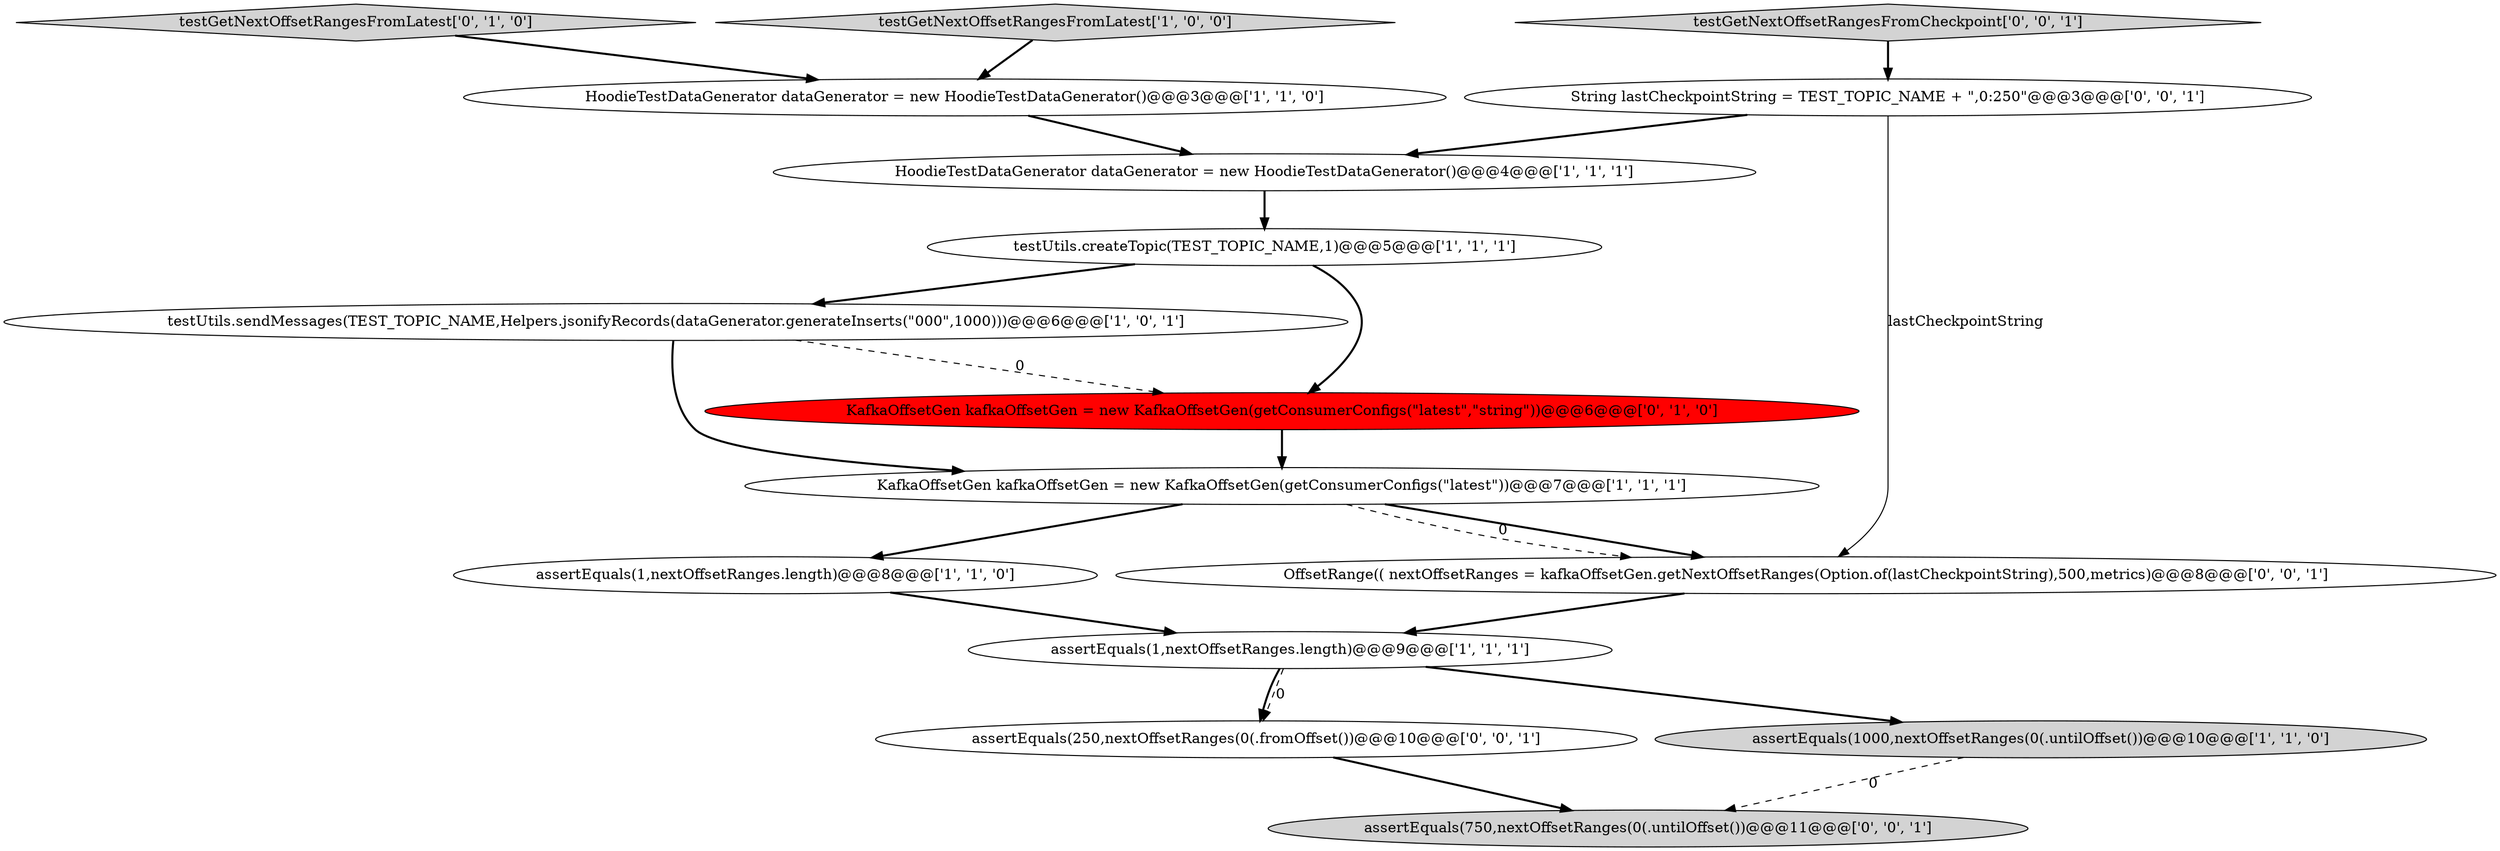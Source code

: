 digraph {
15 [style = filled, label = "String lastCheckpointString = TEST_TOPIC_NAME + \",0:250\"@@@3@@@['0', '0', '1']", fillcolor = white, shape = ellipse image = "AAA0AAABBB3BBB"];
0 [style = filled, label = "KafkaOffsetGen kafkaOffsetGen = new KafkaOffsetGen(getConsumerConfigs(\"latest\"))@@@7@@@['1', '1', '1']", fillcolor = white, shape = ellipse image = "AAA0AAABBB1BBB"];
13 [style = filled, label = "assertEquals(250,nextOffsetRanges(0(.fromOffset())@@@10@@@['0', '0', '1']", fillcolor = white, shape = ellipse image = "AAA0AAABBB3BBB"];
1 [style = filled, label = "HoodieTestDataGenerator dataGenerator = new HoodieTestDataGenerator()@@@4@@@['1', '1', '1']", fillcolor = white, shape = ellipse image = "AAA0AAABBB1BBB"];
10 [style = filled, label = "testGetNextOffsetRangesFromLatest['0', '1', '0']", fillcolor = lightgray, shape = diamond image = "AAA0AAABBB2BBB"];
3 [style = filled, label = "HoodieTestDataGenerator dataGenerator = new HoodieTestDataGenerator()@@@3@@@['1', '1', '0']", fillcolor = white, shape = ellipse image = "AAA0AAABBB1BBB"];
11 [style = filled, label = "OffsetRange(( nextOffsetRanges = kafkaOffsetGen.getNextOffsetRanges(Option.of(lastCheckpointString),500,metrics)@@@8@@@['0', '0', '1']", fillcolor = white, shape = ellipse image = "AAA0AAABBB3BBB"];
2 [style = filled, label = "assertEquals(1,nextOffsetRanges.length)@@@9@@@['1', '1', '1']", fillcolor = white, shape = ellipse image = "AAA0AAABBB1BBB"];
6 [style = filled, label = "testUtils.createTopic(TEST_TOPIC_NAME,1)@@@5@@@['1', '1', '1']", fillcolor = white, shape = ellipse image = "AAA0AAABBB1BBB"];
5 [style = filled, label = "assertEquals(1,nextOffsetRanges.length)@@@8@@@['1', '1', '0']", fillcolor = white, shape = ellipse image = "AAA0AAABBB1BBB"];
9 [style = filled, label = "KafkaOffsetGen kafkaOffsetGen = new KafkaOffsetGen(getConsumerConfigs(\"latest\",\"string\"))@@@6@@@['0', '1', '0']", fillcolor = red, shape = ellipse image = "AAA1AAABBB2BBB"];
14 [style = filled, label = "testGetNextOffsetRangesFromCheckpoint['0', '0', '1']", fillcolor = lightgray, shape = diamond image = "AAA0AAABBB3BBB"];
8 [style = filled, label = "testGetNextOffsetRangesFromLatest['1', '0', '0']", fillcolor = lightgray, shape = diamond image = "AAA0AAABBB1BBB"];
12 [style = filled, label = "assertEquals(750,nextOffsetRanges(0(.untilOffset())@@@11@@@['0', '0', '1']", fillcolor = lightgray, shape = ellipse image = "AAA0AAABBB3BBB"];
4 [style = filled, label = "testUtils.sendMessages(TEST_TOPIC_NAME,Helpers.jsonifyRecords(dataGenerator.generateInserts(\"000\",1000)))@@@6@@@['1', '0', '1']", fillcolor = white, shape = ellipse image = "AAA0AAABBB1BBB"];
7 [style = filled, label = "assertEquals(1000,nextOffsetRanges(0(.untilOffset())@@@10@@@['1', '1', '0']", fillcolor = lightgray, shape = ellipse image = "AAA0AAABBB1BBB"];
9->0 [style = bold, label=""];
3->1 [style = bold, label=""];
8->3 [style = bold, label=""];
0->11 [style = bold, label=""];
10->3 [style = bold, label=""];
0->11 [style = dashed, label="0"];
11->2 [style = bold, label=""];
4->0 [style = bold, label=""];
2->13 [style = bold, label=""];
6->4 [style = bold, label=""];
4->9 [style = dashed, label="0"];
5->2 [style = bold, label=""];
1->6 [style = bold, label=""];
13->12 [style = bold, label=""];
2->13 [style = dashed, label="0"];
7->12 [style = dashed, label="0"];
14->15 [style = bold, label=""];
2->7 [style = bold, label=""];
6->9 [style = bold, label=""];
0->5 [style = bold, label=""];
15->11 [style = solid, label="lastCheckpointString"];
15->1 [style = bold, label=""];
}
